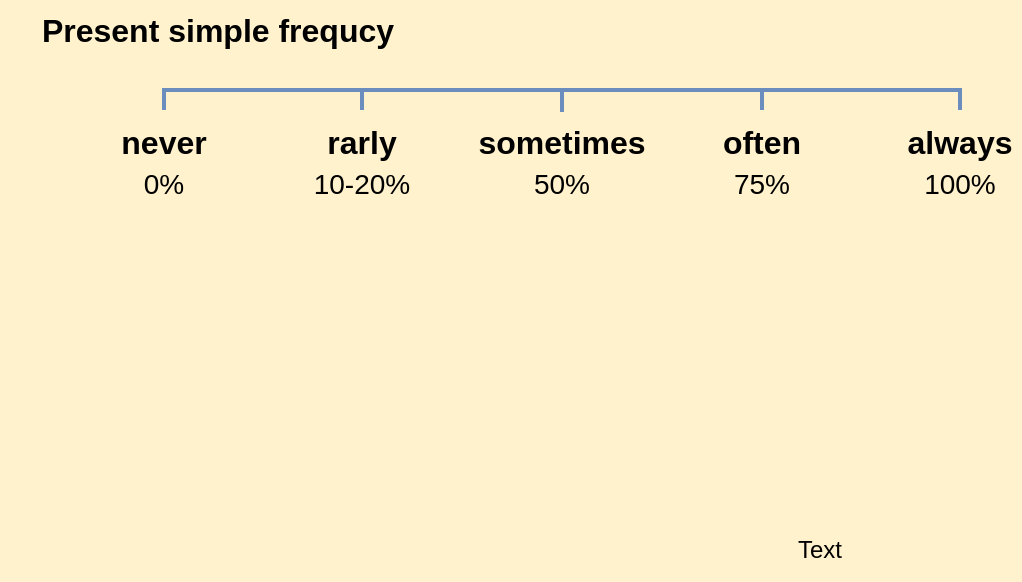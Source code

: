 <mxfile version="22.0.5" type="github">
  <diagram name="第 1 页" id="JAwsaHjkYCwxBetElqYL">
    <mxGraphModel dx="1420" dy="754" grid="1" gridSize="10" guides="1" tooltips="1" connect="1" arrows="1" fold="1" page="1" pageScale="1" pageWidth="827" pageHeight="1169" background="#FFF2CC" math="0" shadow="0">
      <root>
        <mxCell id="0" />
        <mxCell id="1" parent="0" />
        <mxCell id="t8-98j5JI67h9mpbq_v_-19" value="" style="line;strokeWidth=2;html=1;fillColor=#dae8fc;strokeColor=#6c8ebf;" parent="1" vertex="1">
          <mxGeometry x="81" y="50" width="400" height="10" as="geometry" />
        </mxCell>
        <mxCell id="t8-98j5JI67h9mpbq_v_-20" value="" style="line;strokeWidth=2;html=1;direction=south;fillColor=#dae8fc;strokeColor=#6c8ebf;" parent="1" vertex="1">
          <mxGeometry x="276" y="56" width="10" height="10" as="geometry" />
        </mxCell>
        <mxCell id="t8-98j5JI67h9mpbq_v_-23" value="" style="line;strokeWidth=2;html=1;direction=south;fillColor=#dae8fc;strokeColor=#6c8ebf;" parent="1" vertex="1">
          <mxGeometry x="77" y="55" width="10" height="10" as="geometry" />
        </mxCell>
        <mxCell id="t8-98j5JI67h9mpbq_v_-24" value="" style="line;strokeWidth=2;html=1;direction=south;fillColor=#dae8fc;strokeColor=#6c8ebf;" parent="1" vertex="1">
          <mxGeometry x="475" y="55" width="10" height="10" as="geometry" />
        </mxCell>
        <mxCell id="t8-98j5JI67h9mpbq_v_-25" value="" style="line;strokeWidth=2;html=1;direction=south;fillColor=#dae8fc;strokeColor=#6c8ebf;" parent="1" vertex="1">
          <mxGeometry x="176" y="55" width="10" height="10" as="geometry" />
        </mxCell>
        <mxCell id="t8-98j5JI67h9mpbq_v_-26" value="" style="line;strokeWidth=2;html=1;direction=south;fillColor=#dae8fc;strokeColor=#6c8ebf;" parent="1" vertex="1">
          <mxGeometry x="376" y="55" width="10" height="10" as="geometry" />
        </mxCell>
        <mxCell id="n9rXuOnpxgfsq5Jo4rCl-1" value="never&lt;br style=&quot;font-size: 16px;&quot;&gt;&lt;span style=&quot;font-weight: normal;&quot;&gt;&lt;font style=&quot;font-size: 14px;&quot;&gt;0%&lt;/font&gt;&lt;/span&gt;" style="text;html=1;strokeColor=none;fillColor=none;align=center;verticalAlign=middle;whiteSpace=wrap;rounded=0;fontSize=16;fontStyle=1" parent="1" vertex="1">
          <mxGeometry x="52" y="76" width="60" height="30" as="geometry" />
        </mxCell>
        <mxCell id="n9rXuOnpxgfsq5Jo4rCl-2" value="sometimes&lt;br style=&quot;font-size: 16px;&quot;&gt;&lt;span style=&quot;font-weight: normal;&quot;&gt;&lt;font style=&quot;font-size: 14px;&quot;&gt;50%&lt;/font&gt;&lt;/span&gt;" style="text;html=1;strokeColor=none;fillColor=none;align=center;verticalAlign=middle;whiteSpace=wrap;rounded=0;fontSize=16;fontStyle=1" parent="1" vertex="1">
          <mxGeometry x="251" y="76" width="60" height="30" as="geometry" />
        </mxCell>
        <mxCell id="n9rXuOnpxgfsq5Jo4rCl-3" value="always&lt;br style=&quot;font-size: 16px;&quot;&gt;&lt;font style=&quot;font-size: 14px; font-weight: normal;&quot;&gt;100%&lt;/font&gt;" style="text;html=1;strokeColor=none;fillColor=none;align=center;verticalAlign=middle;whiteSpace=wrap;rounded=0;fontSize=16;fontStyle=1" parent="1" vertex="1">
          <mxGeometry x="450" y="76" width="60" height="30" as="geometry" />
        </mxCell>
        <mxCell id="n9rXuOnpxgfsq5Jo4rCl-4" value="often&lt;br style=&quot;font-size: 16px;&quot;&gt;&lt;font style=&quot;font-size: 14px; font-weight: normal;&quot;&gt;75%&lt;/font&gt;" style="text;html=1;strokeColor=none;fillColor=none;align=center;verticalAlign=middle;whiteSpace=wrap;rounded=0;fontSize=16;fontStyle=1" parent="1" vertex="1">
          <mxGeometry x="351" y="76" width="60" height="30" as="geometry" />
        </mxCell>
        <mxCell id="n9rXuOnpxgfsq5Jo4rCl-5" value="rarly&lt;br style=&quot;font-size: 16px;&quot;&gt;&lt;span style=&quot;font-weight: normal;&quot;&gt;&lt;font style=&quot;font-size: 14px;&quot;&gt;10-20%&lt;/font&gt;&lt;/span&gt;" style="text;html=1;strokeColor=none;fillColor=none;align=center;verticalAlign=middle;whiteSpace=wrap;rounded=0;fontSize=16;fontStyle=1" parent="1" vertex="1">
          <mxGeometry x="151" y="76" width="60" height="30" as="geometry" />
        </mxCell>
        <mxCell id="q4utbvovuAuEnDaId4Ms-1" value="Text" style="text;html=1;strokeColor=none;fillColor=none;align=center;verticalAlign=middle;whiteSpace=wrap;rounded=0;" parent="1" vertex="1">
          <mxGeometry x="380" y="270" width="60" height="30" as="geometry" />
        </mxCell>
        <mxCell id="W520HJDZtgVXIVuCcbaI-1" value="Present simple frequcy" style="text;html=1;strokeColor=none;fillColor=none;align=center;verticalAlign=middle;whiteSpace=wrap;rounded=0;fontSize=16;fontStyle=1" vertex="1" parent="1">
          <mxGeometry y="10" width="218" height="30" as="geometry" />
        </mxCell>
      </root>
    </mxGraphModel>
  </diagram>
</mxfile>
